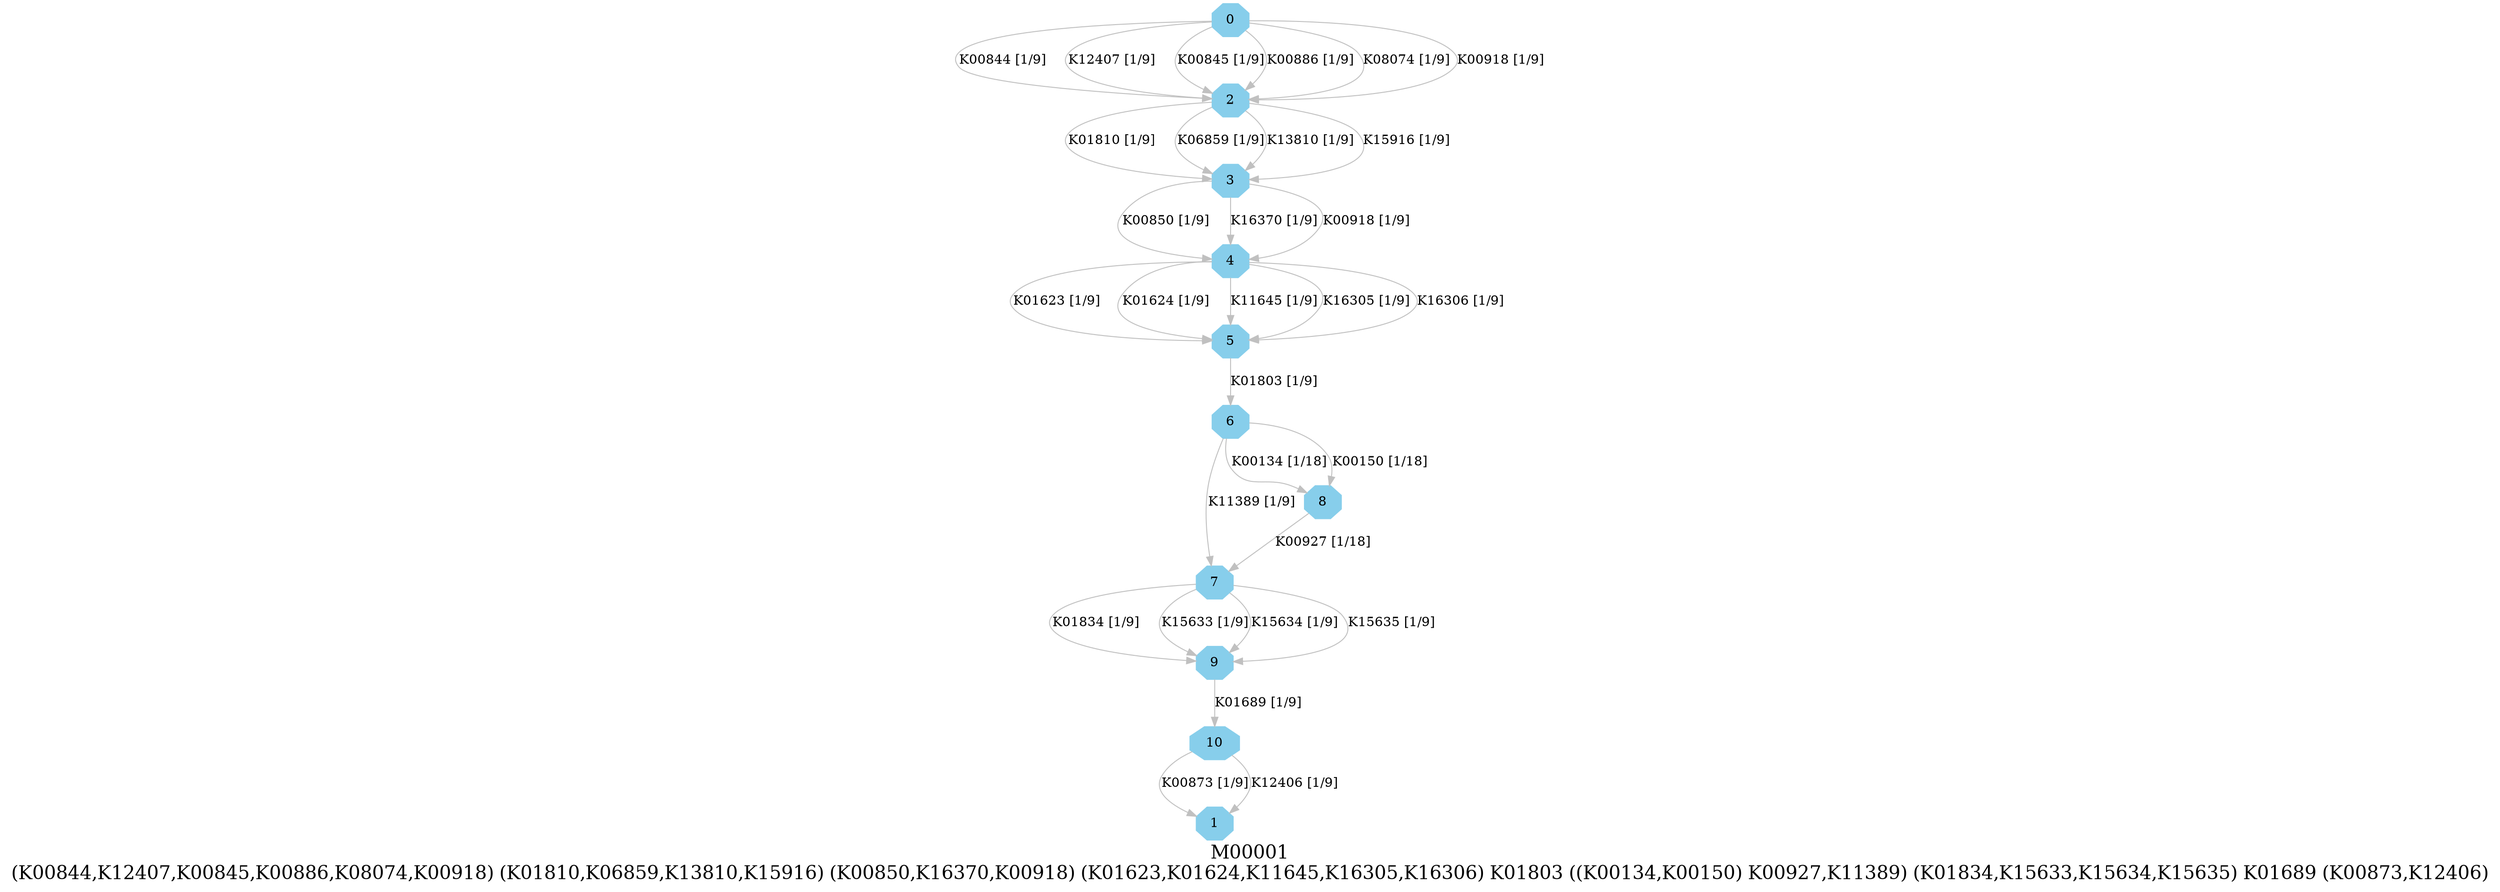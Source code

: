digraph G {
graph [label="M00001
(K00844,K12407,K00845,K00886,K08074,K00918) (K01810,K06859,K13810,K15916) (K00850,K16370,K00918) (K01623,K01624,K11645,K16305,K16306) K01803 ((K00134,K00150) K00927,K11389) (K01834,K15633,K15634,K15635) K01689 (K00873,K12406)",fontsize=20];
node [shape=box,style=filled];
edge [len=3,color=grey];
{node [width=.3,height=.3,shape=octagon,style=filled,color=skyblue] 0 1 2 3 4 5 6 7 8 9 10 }
0 -> 2 [label="K00844 [1/9]"];
0 -> 2 [label="K12407 [1/9]"];
0 -> 2 [label="K00845 [1/9]"];
0 -> 2 [label="K00886 [1/9]"];
0 -> 2 [label="K08074 [1/9]"];
0 -> 2 [label="K00918 [1/9]"];
2 -> 3 [label="K01810 [1/9]"];
2 -> 3 [label="K06859 [1/9]"];
2 -> 3 [label="K13810 [1/9]"];
2 -> 3 [label="K15916 [1/9]"];
3 -> 4 [label="K00850 [1/9]"];
3 -> 4 [label="K16370 [1/9]"];
3 -> 4 [label="K00918 [1/9]"];
4 -> 5 [label="K01623 [1/9]"];
4 -> 5 [label="K01624 [1/9]"];
4 -> 5 [label="K11645 [1/9]"];
4 -> 5 [label="K16305 [1/9]"];
4 -> 5 [label="K16306 [1/9]"];
5 -> 6 [label="K01803 [1/9]"];
6 -> 8 [label="K00134 [1/18]"];
6 -> 8 [label="K00150 [1/18]"];
6 -> 7 [label="K11389 [1/9]"];
7 -> 9 [label="K01834 [1/9]"];
7 -> 9 [label="K15633 [1/9]"];
7 -> 9 [label="K15634 [1/9]"];
7 -> 9 [label="K15635 [1/9]"];
8 -> 7 [label="K00927 [1/18]"];
9 -> 10 [label="K01689 [1/9]"];
10 -> 1 [label="K00873 [1/9]"];
10 -> 1 [label="K12406 [1/9]"];
}